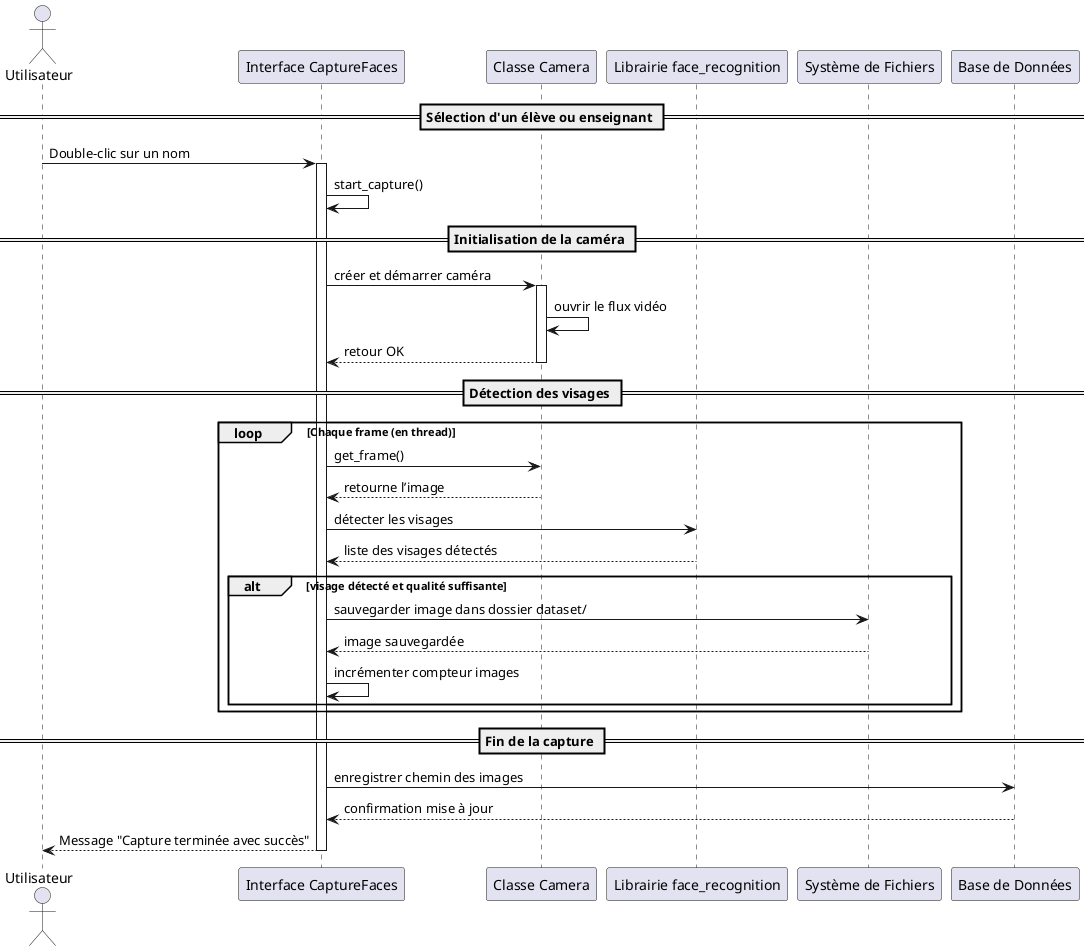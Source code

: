 @startuml
actor Utilisateur
participant "Interface CaptureFaces" as UI
participant "Classe Camera" as Camera
participant "Librairie face_recognition" as FR
participant "Système de Fichiers" as FS
participant "Base de Données" as DB

== Sélection d'un élève ou enseignant ==
Utilisateur -> UI : Double-clic sur un nom
activate UI
UI -> UI : start_capture()

== Initialisation de la caméra ==
UI -> Camera : créer et démarrer caméra
activate Camera
Camera -> Camera : ouvrir le flux vidéo
Camera --> UI : retour OK
deactivate Camera

== Détection des visages ==
loop Chaque frame (en thread)
    UI -> Camera : get_frame()
    Camera --> UI : retourne l’image
    UI -> FR : détecter les visages
    FR --> UI : liste des visages détectés

    alt visage détecté et qualité suffisante
        UI -> FS : sauvegarder image dans dossier dataset/
        FS --> UI : image sauvegardée
        UI -> UI : incrémenter compteur images
    end
end

== Fin de la capture ==
UI -> DB : enregistrer chemin des images
DB --> UI : confirmation mise à jour
UI --> Utilisateur : Message "Capture terminée avec succès"
deactivate UI

@enduml
